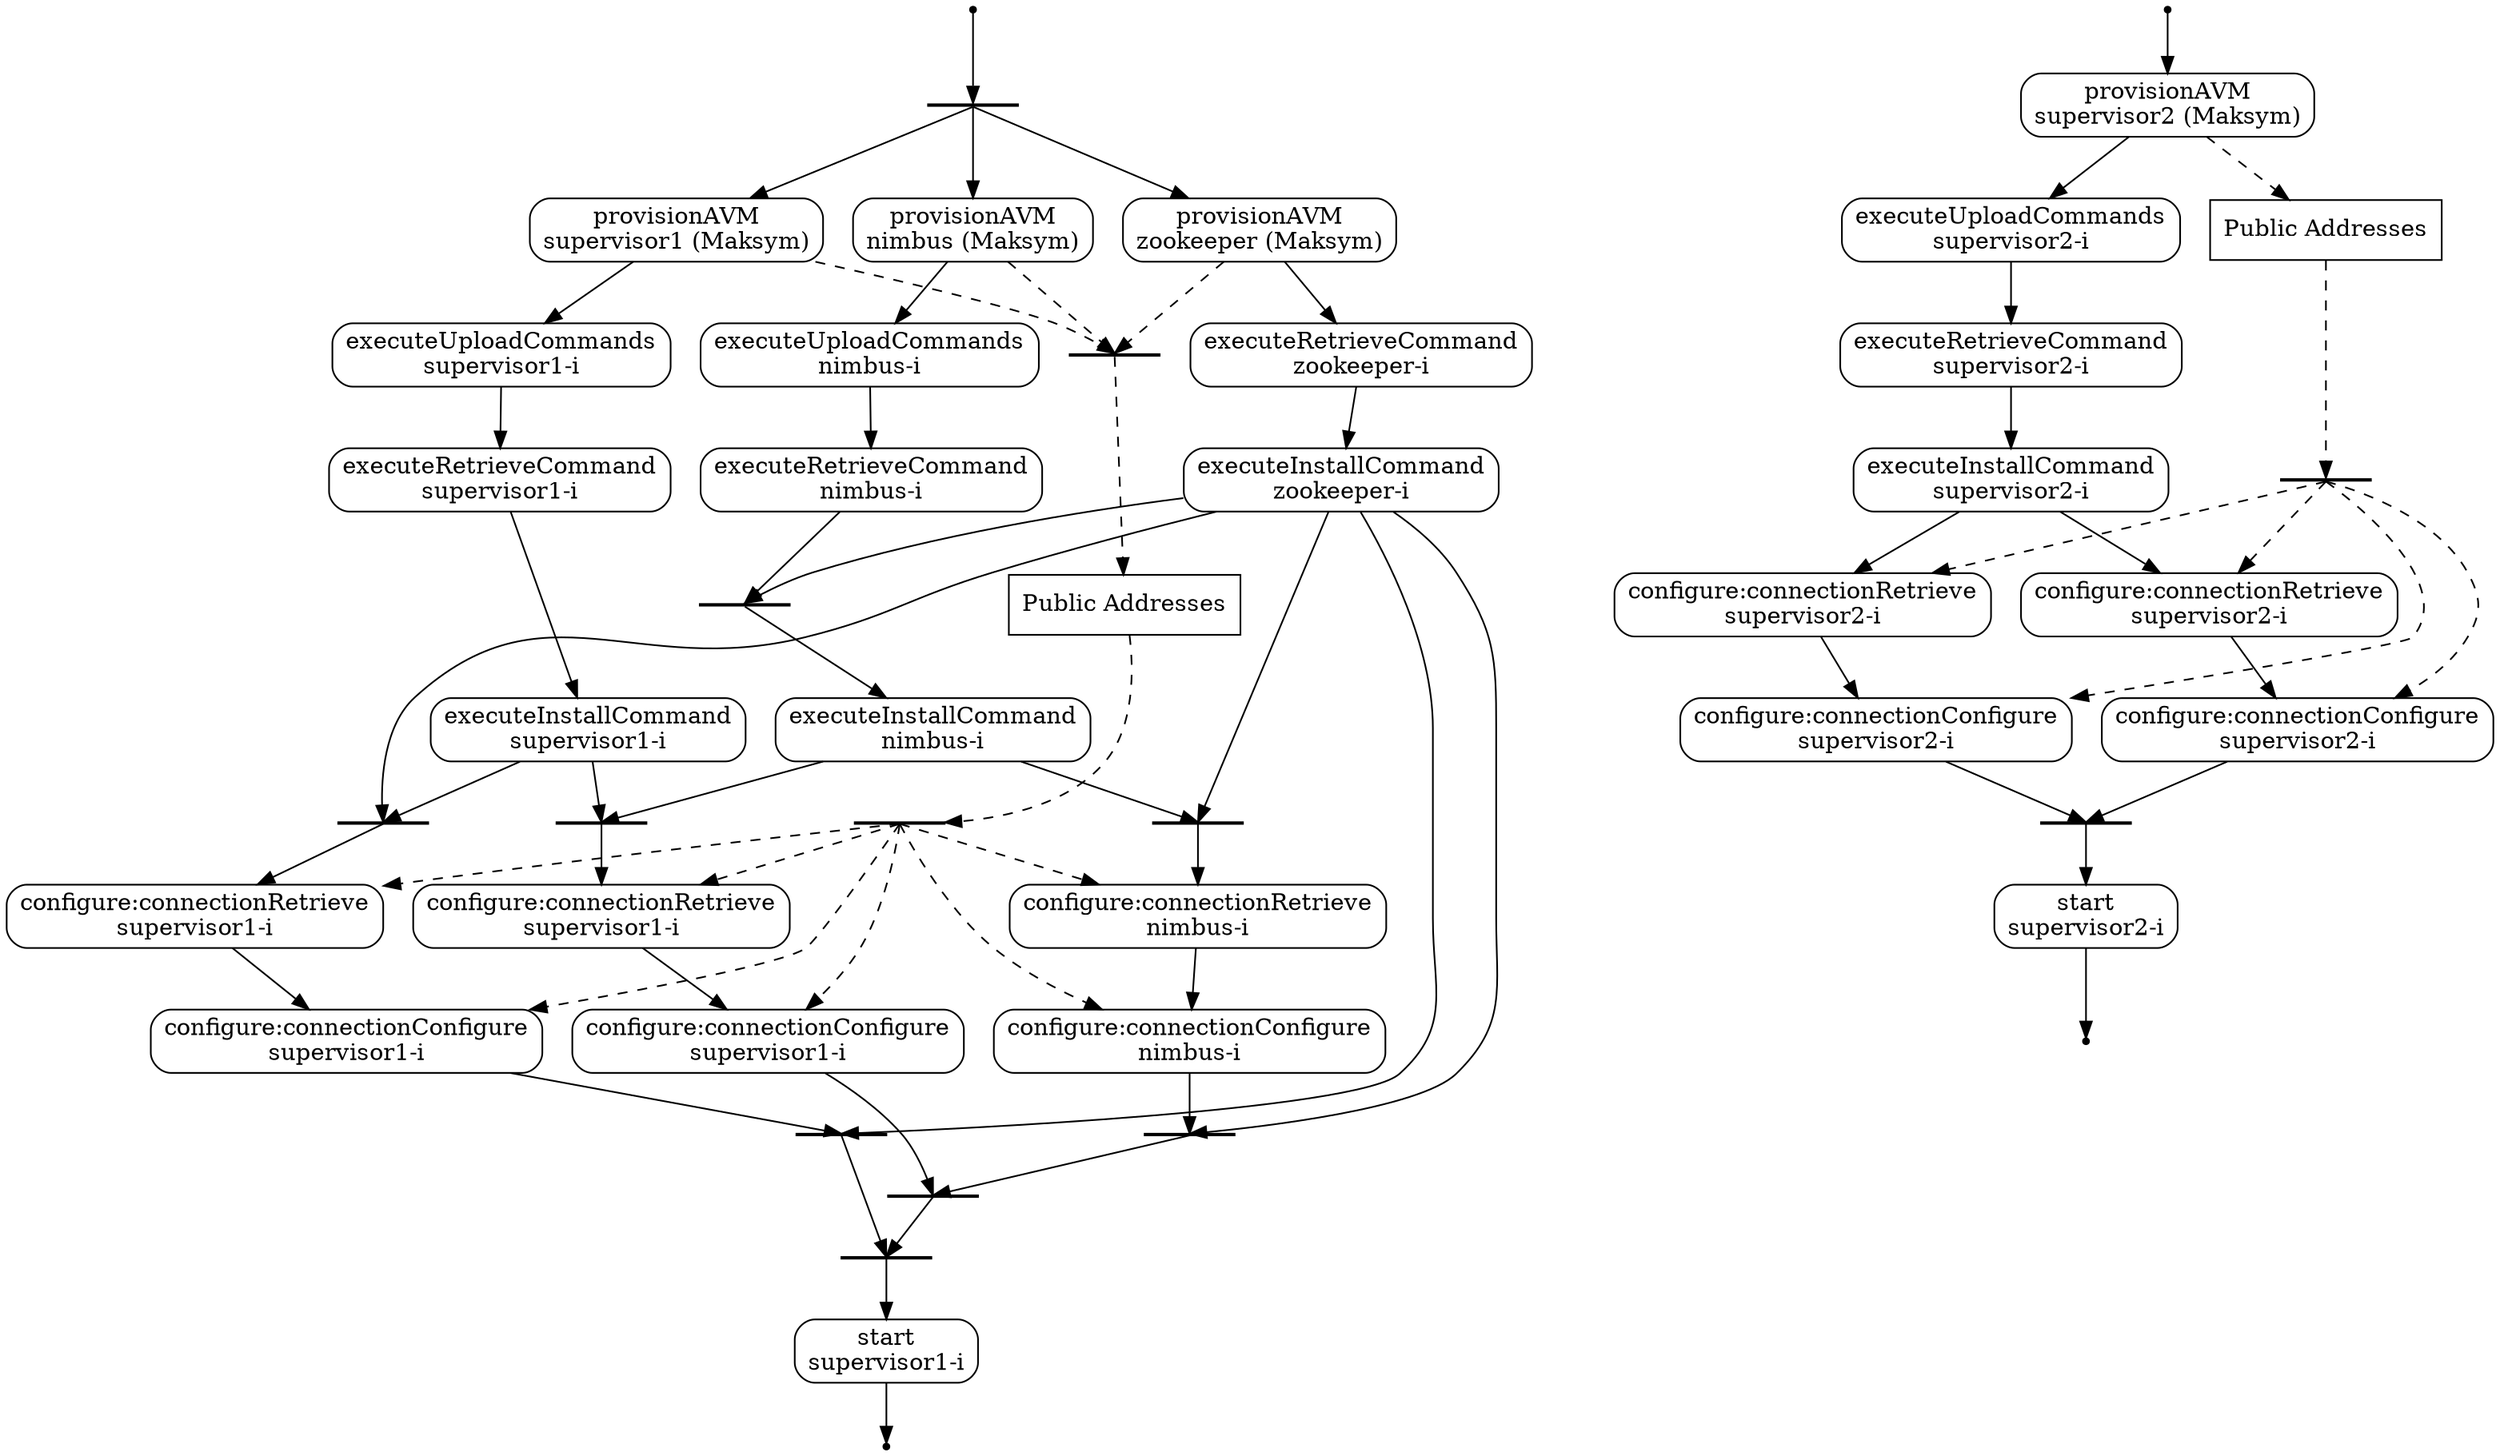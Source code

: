 digraph ConcurrentDeployment {
	node_0 [shape=point];
	node_1 [shape=box label="" style=filled color=black height=0];
	node_2 [shape=Mrecord label="provisionAVM\nzookeeper (Maksym)"];
	node_3 [shape=Mrecord label="provisionAVM\nsupervisor1 (Maksym)"];
	node_4 [shape=Mrecord label="provisionAVM\nnimbus (Maksym)"];
	node_5 [shape=box, label="Public Addresses"];
	node_6 [shape=box label="" style=filled color=black height=0];
	node_7 [shape=Mrecord label="executeUploadCommands\nnimbus-i"];
	node_8 [shape=Mrecord label="executeRetrieveCommand\nnimbus-i"];
	node_9 [shape=Mrecord label="executeRetrieveCommand\nzookeeper-i"];
	node_10 [shape=Mrecord label="executeInstallCommand\nzookeeper-i"];
	node_11 [shape=box label="" style=filled color=black height=0];
	node_12 [shape=Mrecord label="executeInstallCommand\nnimbus-i"];
	node_13 [shape=Mrecord label="executeUploadCommands\nsupervisor1-i"];
	node_14 [shape=Mrecord label="executeRetrieveCommand\nsupervisor1-i"];
	node_15 [shape=Mrecord label="executeInstallCommand\nsupervisor1-i"];
	node_16 [shape=box label="" style=filled color=black height=0];
	node_17 [shape=Mrecord label="configure:connectionRetrieve\nsupervisor1-i"];
	node_18 [shape=Mrecord label="configure:connectionConfigure\nsupervisor1-i"];
	node_19 [shape=box label="" style=filled color=black height=0];
	node_20 [shape=Mrecord label="configure:connectionRetrieve\nnimbus-i"];
	node_21 [shape=Mrecord label="configure:connectionConfigure\nnimbus-i"];
	node_22 [shape=box label="" style=filled color=black height=0];
	node_23 [shape=Mrecord label="configure:connectionRetrieve\nsupervisor1-i"];
	node_24 [shape=Mrecord label="configure:connectionConfigure\nsupervisor1-i"];
	node_25 [shape=box label="" style=filled color=black height=0];
	node_26 [shape=box label="" style=filled color=black height=0];
	node_27 [shape=box label="" style=filled color=black height=0];
	node_28 [shape=box label="" style=filled color=black height=0];
	node_29 [shape=box label="" style=filled color=black height=0];
	node_30 [shape=Mrecord label="start\nsupervisor1-i"];
	node_31 [shape=point];
	node_32 [shape=point];
	node_33 [shape=Mrecord label="provisionAVM\nsupervisor2 (Maksym)"];
	node_34 [shape=box, label="Public Addresses"];
	node_35 [shape=Mrecord label="executeUploadCommands\nsupervisor2-i"];
	node_36 [shape=Mrecord label="executeRetrieveCommand\nsupervisor2-i"];
	node_37 [shape=Mrecord label="executeInstallCommand\nsupervisor2-i"];
	node_38 [shape=Mrecord label="configure:connectionRetrieve\nsupervisor2-i"];
	node_39 [shape=Mrecord label="configure:connectionConfigure\nsupervisor2-i"];
	node_40 [shape=Mrecord label="configure:connectionRetrieve\nsupervisor2-i"];
	node_41 [shape=Mrecord label="configure:connectionConfigure\nsupervisor2-i"];
	node_42 [shape=box label="" style=filled color=black height=0];
	node_43 [shape=box label="" style=filled color=black height=0];
	node_44 [shape=Mrecord label="start\nsupervisor2-i"];
	node_45 [shape=point];
	node_0 -> node_1;
	node_1 -> node_2;
	node_1 -> node_3;
	node_1 -> node_4;
	node_2 -> node_6 [style=dashed];
	node_3 -> node_6 [style=dashed];
	node_4 -> node_6 [style=dashed];
	node_6 -> node_5 [style=dashed];
	node_4 -> node_7;
	node_7 -> node_8;
	node_2 -> node_9;
	node_9 -> node_10;
	node_8 -> node_11;
	node_10 -> node_11;
	node_11 -> node_12;
	node_3 -> node_13;
	node_13 -> node_14;
	node_14 -> node_15;
	node_10 -> node_16;
	node_15 -> node_16;
	node_16 -> node_17;
	node_25 -> node_17 [style=dashed];
	node_17 -> node_18;
	node_25 -> node_18 [style=dashed];
	node_10 -> node_19;
	node_12 -> node_19;
	node_19 -> node_20;
	node_25 -> node_20 [style=dashed];
	node_20 -> node_21;
	node_25 -> node_21 [style=dashed];
	node_12 -> node_22;
	node_15 -> node_22;
	node_22 -> node_23;
	node_25 -> node_23 [style=dashed];
	node_23 -> node_24;
	node_25 -> node_24 [style=dashed];
	node_5 -> node_25 [style=dashed];
	node_21 -> node_26;
	node_10 -> node_26;
	node_24 -> node_27;
	node_26 -> node_27;
	node_18 -> node_28;
	node_10 -> node_28;
	node_27 -> node_29;
	node_28 -> node_29;
	node_29 -> node_30;
	node_30 -> node_31;
	node_32 -> node_33;
	node_33 -> node_34 [style=dashed];
	node_33 -> node_35;
	node_35 -> node_36;
	node_36 -> node_37;
	node_37 -> node_38;
	node_42 -> node_38 [style=dashed];
	node_38 -> node_39;
	node_42 -> node_39 [style=dashed];
	node_37 -> node_40;
	node_42 -> node_40 [style=dashed];
	node_40 -> node_41;
	node_42 -> node_41 [style=dashed];
	node_34 -> node_42 [style=dashed];
	node_41 -> node_43;
	node_39 -> node_43;
	node_43 -> node_44;
	node_44 -> node_45;
}